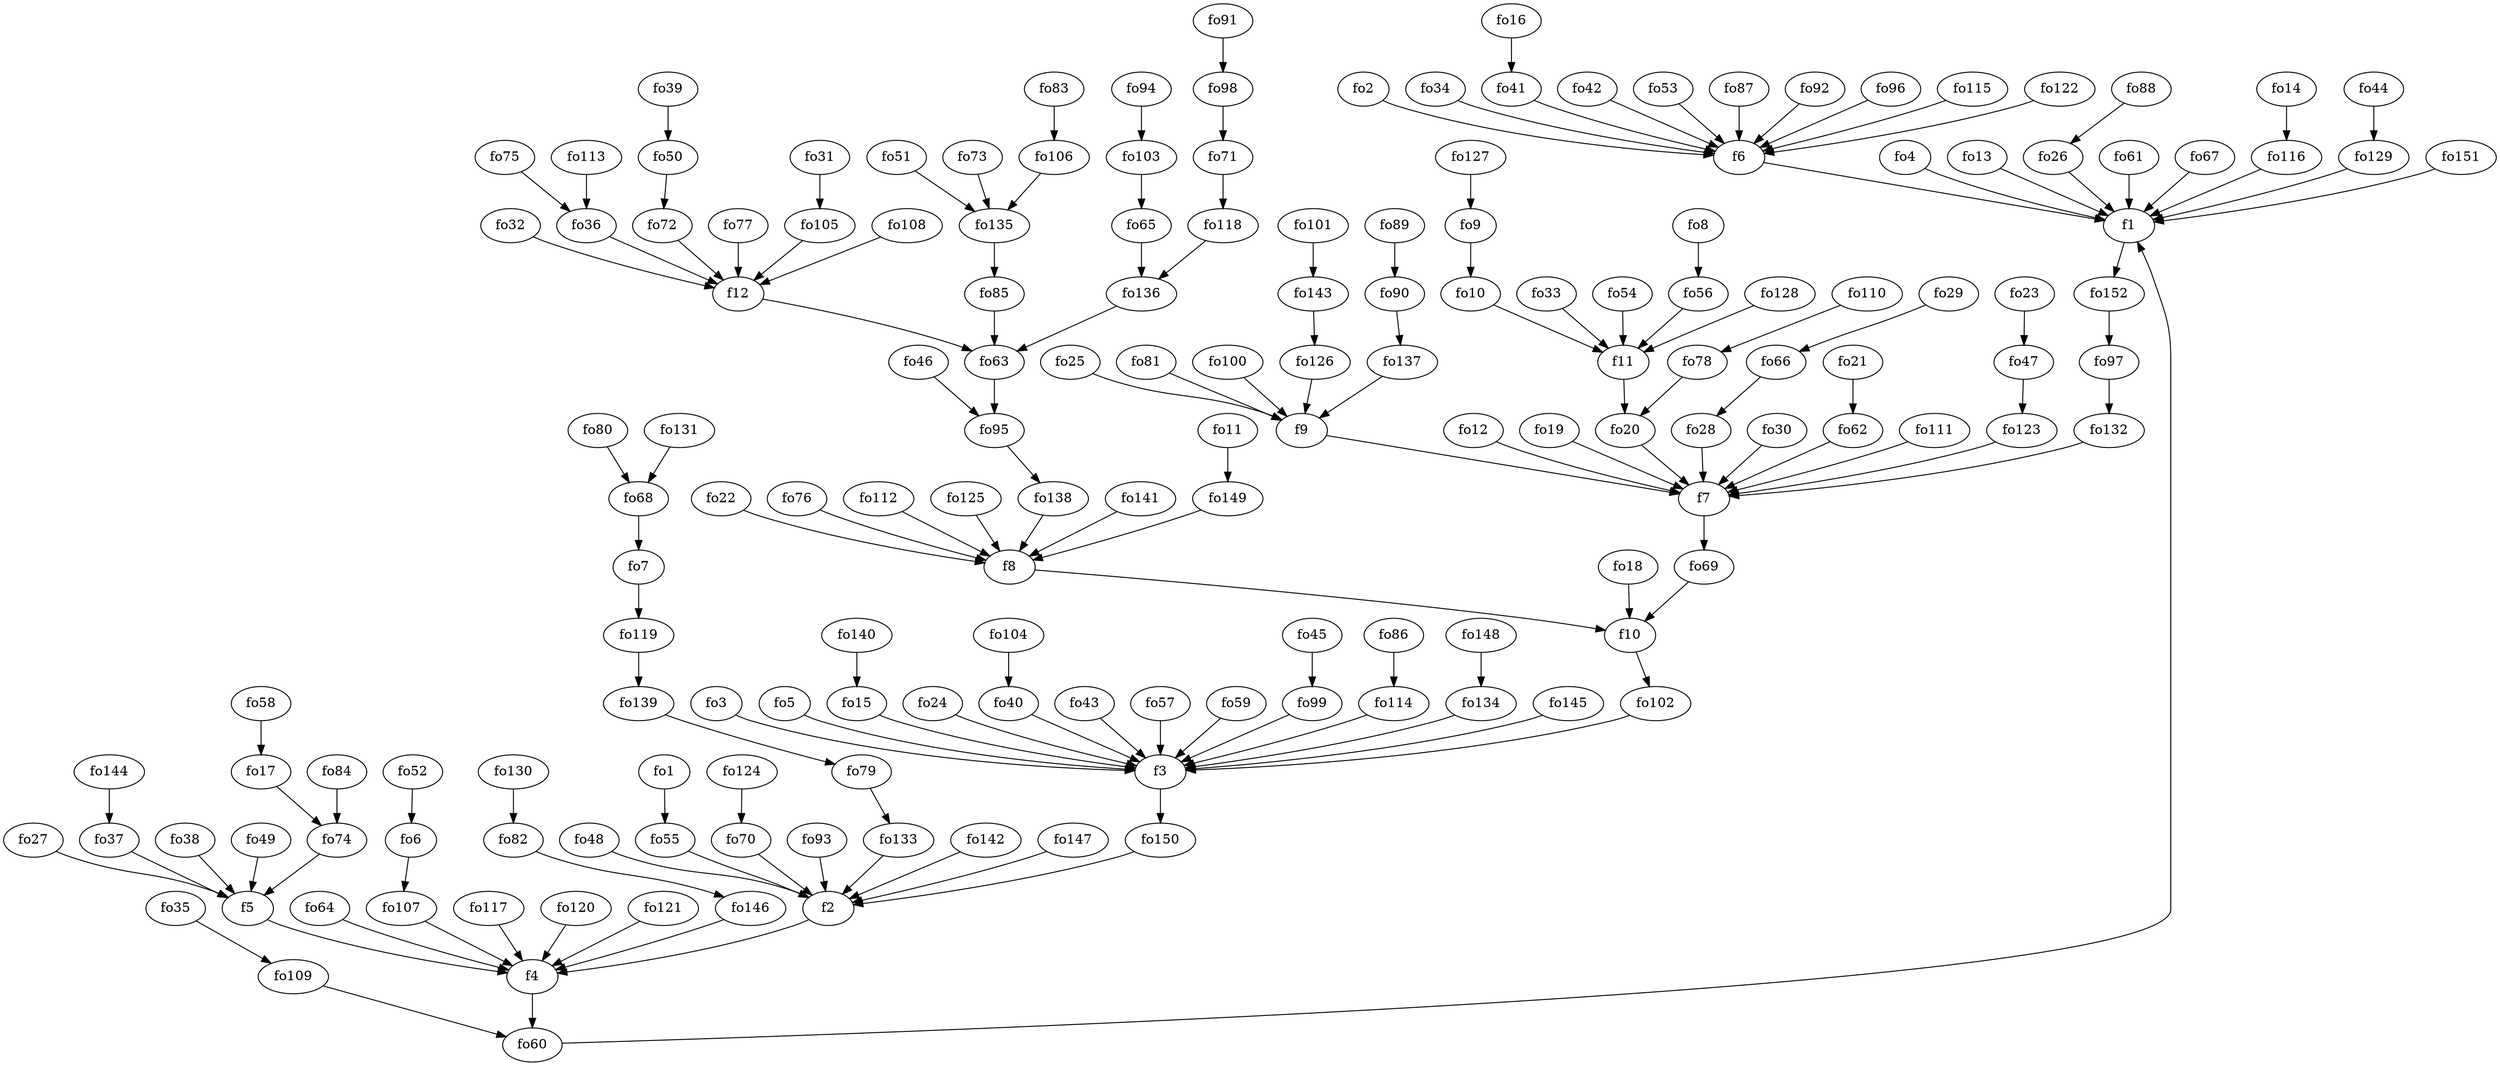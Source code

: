 strict digraph  {
f1;
f2;
f3;
f4;
f5;
f6;
f7;
f8;
f9;
f10;
f11;
f12;
fo1;
fo2;
fo3;
fo4;
fo5;
fo6;
fo7;
fo8;
fo9;
fo10;
fo11;
fo12;
fo13;
fo14;
fo15;
fo16;
fo17;
fo18;
fo19;
fo20;
fo21;
fo22;
fo23;
fo24;
fo25;
fo26;
fo27;
fo28;
fo29;
fo30;
fo31;
fo32;
fo33;
fo34;
fo35;
fo36;
fo37;
fo38;
fo39;
fo40;
fo41;
fo42;
fo43;
fo44;
fo45;
fo46;
fo47;
fo48;
fo49;
fo50;
fo51;
fo52;
fo53;
fo54;
fo55;
fo56;
fo57;
fo58;
fo59;
fo60;
fo61;
fo62;
fo63;
fo64;
fo65;
fo66;
fo67;
fo68;
fo69;
fo70;
fo71;
fo72;
fo73;
fo74;
fo75;
fo76;
fo77;
fo78;
fo79;
fo80;
fo81;
fo82;
fo83;
fo84;
fo85;
fo86;
fo87;
fo88;
fo89;
fo90;
fo91;
fo92;
fo93;
fo94;
fo95;
fo96;
fo97;
fo98;
fo99;
fo100;
fo101;
fo102;
fo103;
fo104;
fo105;
fo106;
fo107;
fo108;
fo109;
fo110;
fo111;
fo112;
fo113;
fo114;
fo115;
fo116;
fo117;
fo118;
fo119;
fo120;
fo121;
fo122;
fo123;
fo124;
fo125;
fo126;
fo127;
fo128;
fo129;
fo130;
fo131;
fo132;
fo133;
fo134;
fo135;
fo136;
fo137;
fo138;
fo139;
fo140;
fo141;
fo142;
fo143;
fo144;
fo145;
fo146;
fo147;
fo148;
fo149;
fo150;
fo151;
fo152;
f1 -> fo152  [weight=2];
f2 -> f4  [weight=2];
f3 -> fo150  [weight=2];
f4 -> fo60  [weight=2];
f5 -> f4  [weight=2];
f6 -> f1  [weight=2];
f7 -> fo69  [weight=2];
f8 -> f10  [weight=2];
f9 -> f7  [weight=2];
f10 -> fo102  [weight=2];
f11 -> fo20  [weight=2];
f12 -> fo63  [weight=2];
fo1 -> fo55  [weight=2];
fo2 -> f6  [weight=2];
fo3 -> f3  [weight=2];
fo4 -> f1  [weight=2];
fo5 -> f3  [weight=2];
fo6 -> fo107  [weight=2];
fo7 -> fo119  [weight=2];
fo8 -> fo56  [weight=2];
fo9 -> fo10  [weight=2];
fo10 -> f11  [weight=2];
fo11 -> fo149  [weight=2];
fo12 -> f7  [weight=2];
fo13 -> f1  [weight=2];
fo14 -> fo116  [weight=2];
fo15 -> f3  [weight=2];
fo16 -> fo41  [weight=2];
fo17 -> fo74  [weight=2];
fo18 -> f10  [weight=2];
fo19 -> f7  [weight=2];
fo20 -> f7  [weight=2];
fo21 -> fo62  [weight=2];
fo22 -> f8  [weight=2];
fo23 -> fo47  [weight=2];
fo24 -> f3  [weight=2];
fo25 -> f9  [weight=2];
fo26 -> f1  [weight=2];
fo27 -> f5  [weight=2];
fo28 -> f7  [weight=2];
fo29 -> fo66  [weight=2];
fo30 -> f7  [weight=2];
fo31 -> fo105  [weight=2];
fo32 -> f12  [weight=2];
fo33 -> f11  [weight=2];
fo34 -> f6  [weight=2];
fo35 -> fo109  [weight=2];
fo36 -> f12  [weight=2];
fo37 -> f5  [weight=2];
fo38 -> f5  [weight=2];
fo39 -> fo50  [weight=2];
fo40 -> f3  [weight=2];
fo41 -> f6  [weight=2];
fo42 -> f6  [weight=2];
fo43 -> f3  [weight=2];
fo44 -> fo129  [weight=2];
fo45 -> fo99  [weight=2];
fo46 -> fo95  [weight=2];
fo47 -> fo123  [weight=2];
fo48 -> f2  [weight=2];
fo49 -> f5  [weight=2];
fo50 -> fo72  [weight=2];
fo51 -> fo135  [weight=2];
fo52 -> fo6  [weight=2];
fo53 -> f6  [weight=2];
fo54 -> f11  [weight=2];
fo55 -> f2  [weight=2];
fo56 -> f11  [weight=2];
fo57 -> f3  [weight=2];
fo58 -> fo17  [weight=2];
fo59 -> f3  [weight=2];
fo60 -> f1  [weight=2];
fo61 -> f1  [weight=2];
fo62 -> f7  [weight=2];
fo63 -> fo95  [weight=2];
fo64 -> f4  [weight=2];
fo65 -> fo136  [weight=2];
fo66 -> fo28  [weight=2];
fo67 -> f1  [weight=2];
fo68 -> fo7  [weight=2];
fo69 -> f10  [weight=2];
fo70 -> f2  [weight=2];
fo71 -> fo118  [weight=2];
fo72 -> f12  [weight=2];
fo73 -> fo135  [weight=2];
fo74 -> f5  [weight=2];
fo75 -> fo36  [weight=2];
fo76 -> f8  [weight=2];
fo77 -> f12  [weight=2];
fo78 -> fo20  [weight=2];
fo79 -> fo133  [weight=2];
fo80 -> fo68  [weight=2];
fo81 -> f9  [weight=2];
fo82 -> fo146  [weight=2];
fo83 -> fo106  [weight=2];
fo84 -> fo74  [weight=2];
fo85 -> fo63  [weight=2];
fo86 -> fo114  [weight=2];
fo87 -> f6  [weight=2];
fo88 -> fo26  [weight=2];
fo89 -> fo90  [weight=2];
fo90 -> fo137  [weight=2];
fo91 -> fo98  [weight=2];
fo92 -> f6  [weight=2];
fo93 -> f2  [weight=2];
fo94 -> fo103  [weight=2];
fo95 -> fo138  [weight=2];
fo96 -> f6  [weight=2];
fo97 -> fo132  [weight=2];
fo98 -> fo71  [weight=2];
fo99 -> f3  [weight=2];
fo100 -> f9  [weight=2];
fo101 -> fo143  [weight=2];
fo102 -> f3  [weight=2];
fo103 -> fo65  [weight=2];
fo104 -> fo40  [weight=2];
fo105 -> f12  [weight=2];
fo106 -> fo135  [weight=2];
fo107 -> f4  [weight=2];
fo108 -> f12  [weight=2];
fo109 -> fo60  [weight=2];
fo110 -> fo78  [weight=2];
fo111 -> f7  [weight=2];
fo112 -> f8  [weight=2];
fo113 -> fo36  [weight=2];
fo114 -> f3  [weight=2];
fo115 -> f6  [weight=2];
fo116 -> f1  [weight=2];
fo117 -> f4  [weight=2];
fo118 -> fo136  [weight=2];
fo119 -> fo139  [weight=2];
fo120 -> f4  [weight=2];
fo121 -> f4  [weight=2];
fo122 -> f6  [weight=2];
fo123 -> f7  [weight=2];
fo124 -> fo70  [weight=2];
fo125 -> f8  [weight=2];
fo126 -> f9  [weight=2];
fo127 -> fo9  [weight=2];
fo128 -> f11  [weight=2];
fo129 -> f1  [weight=2];
fo130 -> fo82  [weight=2];
fo131 -> fo68  [weight=2];
fo132 -> f7  [weight=2];
fo133 -> f2  [weight=2];
fo134 -> f3  [weight=2];
fo135 -> fo85  [weight=2];
fo136 -> fo63  [weight=2];
fo137 -> f9  [weight=2];
fo138 -> f8  [weight=2];
fo139 -> fo79  [weight=2];
fo140 -> fo15  [weight=2];
fo141 -> f8  [weight=2];
fo142 -> f2  [weight=2];
fo143 -> fo126  [weight=2];
fo144 -> fo37  [weight=2];
fo145 -> f3  [weight=2];
fo146 -> f4  [weight=2];
fo147 -> f2  [weight=2];
fo148 -> fo134  [weight=2];
fo149 -> f8  [weight=2];
fo150 -> f2  [weight=2];
fo151 -> f1  [weight=2];
fo152 -> fo97  [weight=2];
}
